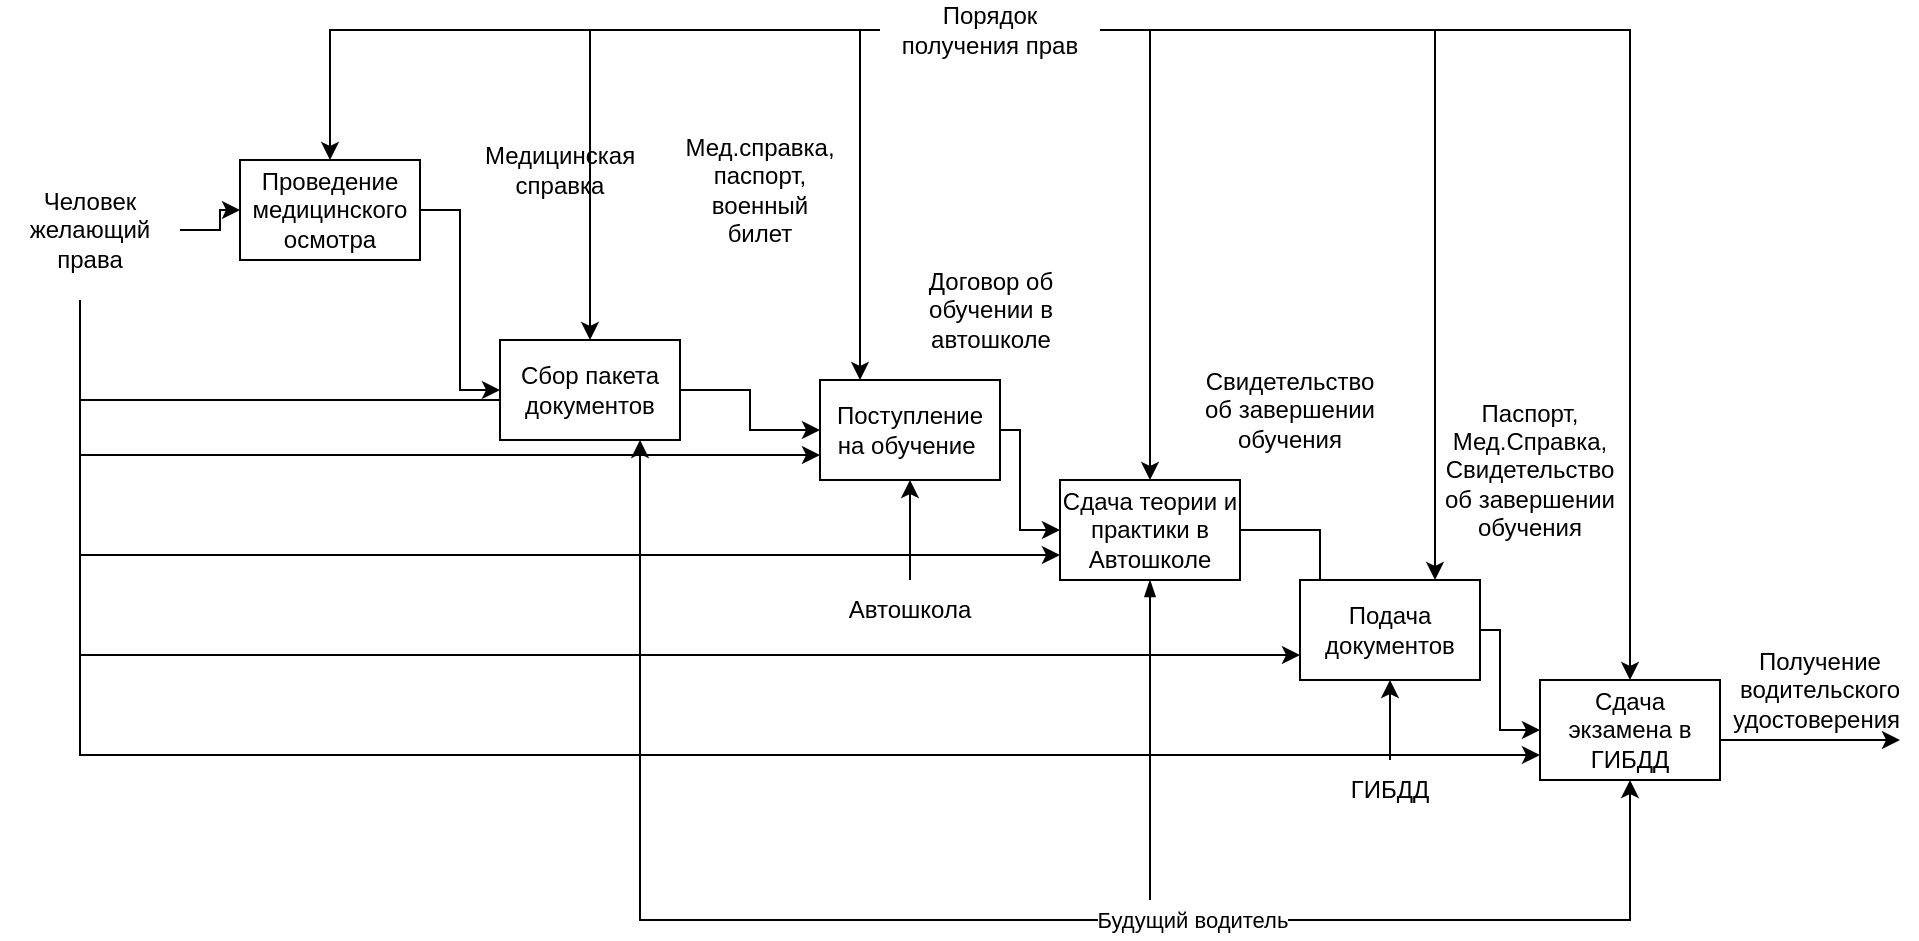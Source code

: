 <mxfile version="20.6.0" type="device"><diagram id="ePUqT_zufgJ3ToSpIw_g" name="Страница 1"><mxGraphModel dx="1902" dy="1036" grid="1" gridSize="10" guides="1" tooltips="1" connect="1" arrows="1" fold="1" page="1" pageScale="1" pageWidth="827" pageHeight="1169" math="0" shadow="0"><root><mxCell id="0"/><mxCell id="1" parent="0"/><mxCell id="TzirkeDeo0aJXx-dKugE-4" style="edgeStyle=orthogonalEdgeStyle;rounded=0;orthogonalLoop=1;jettySize=auto;html=1;entryX=0;entryY=0.5;entryDx=0;entryDy=0;" parent="1" source="TzirkeDeo0aJXx-dKugE-2" target="TzirkeDeo0aJXx-dKugE-3" edge="1"><mxGeometry relative="1" as="geometry"/></mxCell><mxCell id="g43c3MzTIKgbl15zSNjQ-31" style="edgeStyle=orthogonalEdgeStyle;rounded=0;orthogonalLoop=1;jettySize=auto;html=1;entryX=0;entryY=0.75;entryDx=0;entryDy=0;startArrow=none;startFill=0;endArrow=classic;endFill=1;" parent="1" target="g43c3MzTIKgbl15zSNjQ-4" edge="1"><mxGeometry relative="1" as="geometry"><mxPoint x="350" y="380" as="sourcePoint"/><Array as="points"><mxPoint x="350" y="558"/></Array></mxGeometry></mxCell><mxCell id="g43c3MzTIKgbl15zSNjQ-32" style="edgeStyle=orthogonalEdgeStyle;rounded=0;orthogonalLoop=1;jettySize=auto;html=1;entryX=0;entryY=0.75;entryDx=0;entryDy=0;startArrow=none;startFill=0;endArrow=classic;endFill=1;" parent="1" target="g43c3MzTIKgbl15zSNjQ-5" edge="1"><mxGeometry relative="1" as="geometry"><mxPoint x="350" y="380" as="sourcePoint"/><Array as="points"><mxPoint x="350" y="608"/></Array></mxGeometry></mxCell><mxCell id="g43c3MzTIKgbl15zSNjQ-33" style="edgeStyle=orthogonalEdgeStyle;rounded=0;orthogonalLoop=1;jettySize=auto;html=1;entryX=0;entryY=0.75;entryDx=0;entryDy=0;startArrow=none;startFill=0;endArrow=classic;endFill=1;" parent="1" target="g43c3MzTIKgbl15zSNjQ-3" edge="1"><mxGeometry relative="1" as="geometry"><mxPoint x="350" y="380" as="sourcePoint"/><Array as="points"><mxPoint x="350" y="508"/></Array></mxGeometry></mxCell><mxCell id="g43c3MzTIKgbl15zSNjQ-34" style="edgeStyle=orthogonalEdgeStyle;rounded=0;orthogonalLoop=1;jettySize=auto;html=1;entryX=0;entryY=0.75;entryDx=0;entryDy=0;startArrow=none;startFill=0;endArrow=classic;endFill=1;" parent="1" target="g43c3MzTIKgbl15zSNjQ-2" edge="1"><mxGeometry relative="1" as="geometry"><mxPoint x="350" y="380" as="sourcePoint"/><Array as="points"><mxPoint x="350" y="458"/></Array></mxGeometry></mxCell><mxCell id="g43c3MzTIKgbl15zSNjQ-35" style="edgeStyle=orthogonalEdgeStyle;rounded=0;orthogonalLoop=1;jettySize=auto;html=1;entryX=0;entryY=0.75;entryDx=0;entryDy=0;startArrow=none;startFill=0;endArrow=classic;endFill=1;" parent="1" target="g43c3MzTIKgbl15zSNjQ-1" edge="1"><mxGeometry relative="1" as="geometry"><mxPoint x="350" y="380" as="sourcePoint"/><Array as="points"><mxPoint x="350" y="430"/><mxPoint x="590" y="430"/></Array></mxGeometry></mxCell><mxCell id="TzirkeDeo0aJXx-dKugE-2" value="Человек желающий права" style="text;html=1;strokeColor=none;fillColor=none;align=center;verticalAlign=middle;whiteSpace=wrap;rounded=0;" parent="1" vertex="1"><mxGeometry x="310" y="330" width="90" height="30" as="geometry"/></mxCell><mxCell id="g43c3MzTIKgbl15zSNjQ-28" style="edgeStyle=orthogonalEdgeStyle;rounded=0;orthogonalLoop=1;jettySize=auto;html=1;entryX=0;entryY=0.5;entryDx=0;entryDy=0;startArrow=none;startFill=0;endArrow=classic;endFill=1;" parent="1" source="TzirkeDeo0aJXx-dKugE-3" target="g43c3MzTIKgbl15zSNjQ-1" edge="1"><mxGeometry relative="1" as="geometry"/></mxCell><mxCell id="TzirkeDeo0aJXx-dKugE-3" value="Проведение медицинского осмотра" style="rounded=0;whiteSpace=wrap;html=1;" parent="1" vertex="1"><mxGeometry x="430" y="310" width="90" height="50" as="geometry"/></mxCell><mxCell id="g43c3MzTIKgbl15zSNjQ-11" style="edgeStyle=orthogonalEdgeStyle;rounded=0;orthogonalLoop=1;jettySize=auto;html=1;entryX=0.5;entryY=1;entryDx=0;entryDy=0;startArrow=classic;startFill=1;" parent="1" source="g43c3MzTIKgbl15zSNjQ-1" target="g43c3MzTIKgbl15zSNjQ-5" edge="1"><mxGeometry relative="1" as="geometry"><Array as="points"><mxPoint x="630" y="690"/><mxPoint x="1125" y="690"/></Array></mxGeometry></mxCell><mxCell id="g43c3MzTIKgbl15zSNjQ-12" value="Будущий водитель" style="edgeLabel;html=1;align=center;verticalAlign=middle;resizable=0;points=[];" parent="g43c3MzTIKgbl15zSNjQ-11" vertex="1" connectable="0"><mxGeometry x="-0.02" relative="1" as="geometry"><mxPoint x="121" as="offset"/></mxGeometry></mxCell><mxCell id="g43c3MzTIKgbl15zSNjQ-27" style="edgeStyle=orthogonalEdgeStyle;rounded=0;orthogonalLoop=1;jettySize=auto;html=1;entryX=0;entryY=0.5;entryDx=0;entryDy=0;startArrow=none;startFill=0;endArrow=classic;endFill=1;" parent="1" source="g43c3MzTIKgbl15zSNjQ-1" target="g43c3MzTIKgbl15zSNjQ-2" edge="1"><mxGeometry relative="1" as="geometry"/></mxCell><mxCell id="g43c3MzTIKgbl15zSNjQ-1" value="Сбор пакета документов" style="rounded=0;whiteSpace=wrap;html=1;" parent="1" vertex="1"><mxGeometry x="560" y="400" width="90" height="50" as="geometry"/></mxCell><mxCell id="g43c3MzTIKgbl15zSNjQ-25" style="edgeStyle=orthogonalEdgeStyle;rounded=0;orthogonalLoop=1;jettySize=auto;html=1;entryX=0;entryY=0.5;entryDx=0;entryDy=0;startArrow=none;startFill=0;endArrow=classic;endFill=1;" parent="1" source="g43c3MzTIKgbl15zSNjQ-2" target="g43c3MzTIKgbl15zSNjQ-3" edge="1"><mxGeometry relative="1" as="geometry"><Array as="points"><mxPoint x="820" y="445"/><mxPoint x="820" y="495"/></Array></mxGeometry></mxCell><mxCell id="g43c3MzTIKgbl15zSNjQ-2" value="Поступление на обучение&amp;nbsp;" style="rounded=0;whiteSpace=wrap;html=1;" parent="1" vertex="1"><mxGeometry x="720" y="420" width="90" height="50" as="geometry"/></mxCell><mxCell id="g43c3MzTIKgbl15zSNjQ-24" style="edgeStyle=orthogonalEdgeStyle;rounded=0;orthogonalLoop=1;jettySize=auto;html=1;entryX=0;entryY=0.5;entryDx=0;entryDy=0;startArrow=none;startFill=0;endArrow=classic;endFill=1;" parent="1" source="g43c3MzTIKgbl15zSNjQ-3" target="g43c3MzTIKgbl15zSNjQ-4" edge="1"><mxGeometry relative="1" as="geometry"><Array as="points"><mxPoint x="970" y="495"/><mxPoint x="970" y="545"/></Array></mxGeometry></mxCell><mxCell id="g43c3MzTIKgbl15zSNjQ-3" value="Сдача теории и практики в Автошколе" style="rounded=0;whiteSpace=wrap;html=1;" parent="1" vertex="1"><mxGeometry x="840" y="470" width="90" height="50" as="geometry"/></mxCell><mxCell id="g43c3MzTIKgbl15zSNjQ-26" style="edgeStyle=orthogonalEdgeStyle;rounded=0;orthogonalLoop=1;jettySize=auto;html=1;entryX=0;entryY=0.5;entryDx=0;entryDy=0;startArrow=none;startFill=0;endArrow=classic;endFill=1;" parent="1" source="g43c3MzTIKgbl15zSNjQ-4" target="g43c3MzTIKgbl15zSNjQ-5" edge="1"><mxGeometry relative="1" as="geometry"><Array as="points"><mxPoint x="1060" y="545"/><mxPoint x="1060" y="595"/></Array></mxGeometry></mxCell><mxCell id="g43c3MzTIKgbl15zSNjQ-4" value="Подача документов" style="rounded=0;whiteSpace=wrap;html=1;" parent="1" vertex="1"><mxGeometry x="960" y="520" width="90" height="50" as="geometry"/></mxCell><mxCell id="g43c3MzTIKgbl15zSNjQ-5" value="Сдача экзамена в ГИБДД" style="rounded=0;whiteSpace=wrap;html=1;" parent="1" vertex="1"><mxGeometry x="1080" y="570" width="90" height="50" as="geometry"/></mxCell><mxCell id="g43c3MzTIKgbl15zSNjQ-7" value="" style="endArrow=classic;html=1;rounded=0;" parent="1" edge="1"><mxGeometry width="50" height="50" relative="1" as="geometry"><mxPoint x="1170" y="600" as="sourcePoint"/><mxPoint x="1260" y="600" as="targetPoint"/><Array as="points"><mxPoint x="1240" y="600"/></Array></mxGeometry></mxCell><mxCell id="g43c3MzTIKgbl15zSNjQ-10" value="" style="edgeStyle=orthogonalEdgeStyle;rounded=0;orthogonalLoop=1;jettySize=auto;html=1;" parent="1" source="g43c3MzTIKgbl15zSNjQ-8" target="g43c3MzTIKgbl15zSNjQ-4" edge="1"><mxGeometry relative="1" as="geometry"/></mxCell><mxCell id="g43c3MzTIKgbl15zSNjQ-8" value="ГИБДД" style="text;html=1;strokeColor=none;fillColor=none;align=center;verticalAlign=middle;whiteSpace=wrap;rounded=0;" parent="1" vertex="1"><mxGeometry x="975" y="610" width="60" height="30" as="geometry"/></mxCell><mxCell id="g43c3MzTIKgbl15zSNjQ-9" value="Получение водительского удостоверения&amp;nbsp;" style="text;html=1;strokeColor=none;fillColor=none;align=center;verticalAlign=middle;whiteSpace=wrap;rounded=0;" parent="1" vertex="1"><mxGeometry x="1190" y="560" width="60" height="30" as="geometry"/></mxCell><mxCell id="g43c3MzTIKgbl15zSNjQ-19" value="" style="endArrow=none;html=1;rounded=0;exitX=0.5;exitY=1;exitDx=0;exitDy=0;startArrow=blockThin;startFill=1;endFill=0;" parent="1" source="g43c3MzTIKgbl15zSNjQ-3" edge="1"><mxGeometry width="50" height="50" relative="1" as="geometry"><mxPoint x="884.5" y="530" as="sourcePoint"/><mxPoint x="885" y="680" as="targetPoint"/></mxGeometry></mxCell><mxCell id="g43c3MzTIKgbl15zSNjQ-21" value="" style="edgeStyle=orthogonalEdgeStyle;rounded=0;orthogonalLoop=1;jettySize=auto;html=1;startArrow=none;startFill=0;endArrow=classic;endFill=1;" parent="1" source="g43c3MzTIKgbl15zSNjQ-20" target="g43c3MzTIKgbl15zSNjQ-2" edge="1"><mxGeometry relative="1" as="geometry"/></mxCell><mxCell id="g43c3MzTIKgbl15zSNjQ-20" value="Автошкола" style="text;html=1;strokeColor=none;fillColor=none;align=center;verticalAlign=middle;whiteSpace=wrap;rounded=0;" parent="1" vertex="1"><mxGeometry x="735" y="520" width="60" height="30" as="geometry"/></mxCell><mxCell id="g43c3MzTIKgbl15zSNjQ-37" style="edgeStyle=orthogonalEdgeStyle;rounded=0;orthogonalLoop=1;jettySize=auto;html=1;startArrow=none;startFill=0;endArrow=classic;endFill=1;" parent="1" source="g43c3MzTIKgbl15zSNjQ-36" target="g43c3MzTIKgbl15zSNjQ-5" edge="1"><mxGeometry relative="1" as="geometry"/></mxCell><mxCell id="g43c3MzTIKgbl15zSNjQ-38" style="edgeStyle=orthogonalEdgeStyle;rounded=0;orthogonalLoop=1;jettySize=auto;html=1;startArrow=none;startFill=0;endArrow=classic;endFill=1;" parent="1" source="g43c3MzTIKgbl15zSNjQ-36" target="TzirkeDeo0aJXx-dKugE-3" edge="1"><mxGeometry relative="1" as="geometry"/></mxCell><mxCell id="g43c3MzTIKgbl15zSNjQ-39" style="edgeStyle=orthogonalEdgeStyle;rounded=0;orthogonalLoop=1;jettySize=auto;html=1;entryX=0.5;entryY=0;entryDx=0;entryDy=0;startArrow=none;startFill=0;endArrow=classic;endFill=1;" parent="1" source="g43c3MzTIKgbl15zSNjQ-36" target="g43c3MzTIKgbl15zSNjQ-1" edge="1"><mxGeometry relative="1" as="geometry"/></mxCell><mxCell id="g43c3MzTIKgbl15zSNjQ-40" style="edgeStyle=orthogonalEdgeStyle;rounded=0;orthogonalLoop=1;jettySize=auto;html=1;entryX=0.75;entryY=0;entryDx=0;entryDy=0;startArrow=none;startFill=0;endArrow=classic;endFill=1;" parent="1" source="g43c3MzTIKgbl15zSNjQ-36" target="g43c3MzTIKgbl15zSNjQ-4" edge="1"><mxGeometry relative="1" as="geometry"/></mxCell><mxCell id="g43c3MzTIKgbl15zSNjQ-41" style="edgeStyle=orthogonalEdgeStyle;rounded=0;orthogonalLoop=1;jettySize=auto;html=1;startArrow=none;startFill=0;endArrow=classic;endFill=1;" parent="1" source="g43c3MzTIKgbl15zSNjQ-36" target="g43c3MzTIKgbl15zSNjQ-3" edge="1"><mxGeometry relative="1" as="geometry"><Array as="points"><mxPoint x="885" y="245"/></Array></mxGeometry></mxCell><mxCell id="g43c3MzTIKgbl15zSNjQ-42" style="edgeStyle=orthogonalEdgeStyle;rounded=0;orthogonalLoop=1;jettySize=auto;html=1;startArrow=none;startFill=0;endArrow=classic;endFill=1;" parent="1" source="g43c3MzTIKgbl15zSNjQ-36" target="g43c3MzTIKgbl15zSNjQ-2" edge="1"><mxGeometry relative="1" as="geometry"><Array as="points"><mxPoint x="740" y="245"/></Array></mxGeometry></mxCell><mxCell id="g43c3MzTIKgbl15zSNjQ-36" value="Порядок получения прав" style="text;html=1;strokeColor=none;fillColor=none;align=center;verticalAlign=middle;whiteSpace=wrap;rounded=0;" parent="1" vertex="1"><mxGeometry x="750" y="230" width="110" height="30" as="geometry"/></mxCell><mxCell id="g43c3MzTIKgbl15zSNjQ-43" value="Медицинская справка" style="text;html=1;strokeColor=none;fillColor=none;align=center;verticalAlign=middle;whiteSpace=wrap;rounded=0;" parent="1" vertex="1"><mxGeometry x="560" y="300" width="60" height="30" as="geometry"/></mxCell><mxCell id="g43c3MzTIKgbl15zSNjQ-44" value="Мед.справка, паспорт, военный билет" style="text;html=1;strokeColor=none;fillColor=none;align=center;verticalAlign=middle;whiteSpace=wrap;rounded=0;" parent="1" vertex="1"><mxGeometry x="660" y="310" width="60" height="30" as="geometry"/></mxCell><mxCell id="g43c3MzTIKgbl15zSNjQ-45" value="Договор об обучении в автошколе" style="text;html=1;strokeColor=none;fillColor=none;align=center;verticalAlign=middle;whiteSpace=wrap;rounded=0;" parent="1" vertex="1"><mxGeometry x="772.5" y="370" width="65" height="30" as="geometry"/></mxCell><mxCell id="g43c3MzTIKgbl15zSNjQ-46" value="Свидетельство об завершении обучения" style="text;html=1;strokeColor=none;fillColor=none;align=center;verticalAlign=middle;whiteSpace=wrap;rounded=0;" parent="1" vertex="1"><mxGeometry x="910" y="420" width="90" height="30" as="geometry"/></mxCell><mxCell id="g43c3MzTIKgbl15zSNjQ-47" value="Паспорт, Мед.Справка,&lt;br&gt;Свидетельство об завершении обучения" style="text;html=1;strokeColor=none;fillColor=none;align=center;verticalAlign=middle;whiteSpace=wrap;rounded=0;" parent="1" vertex="1"><mxGeometry x="1030" y="450" width="90" height="30" as="geometry"/></mxCell></root></mxGraphModel></diagram></mxfile>